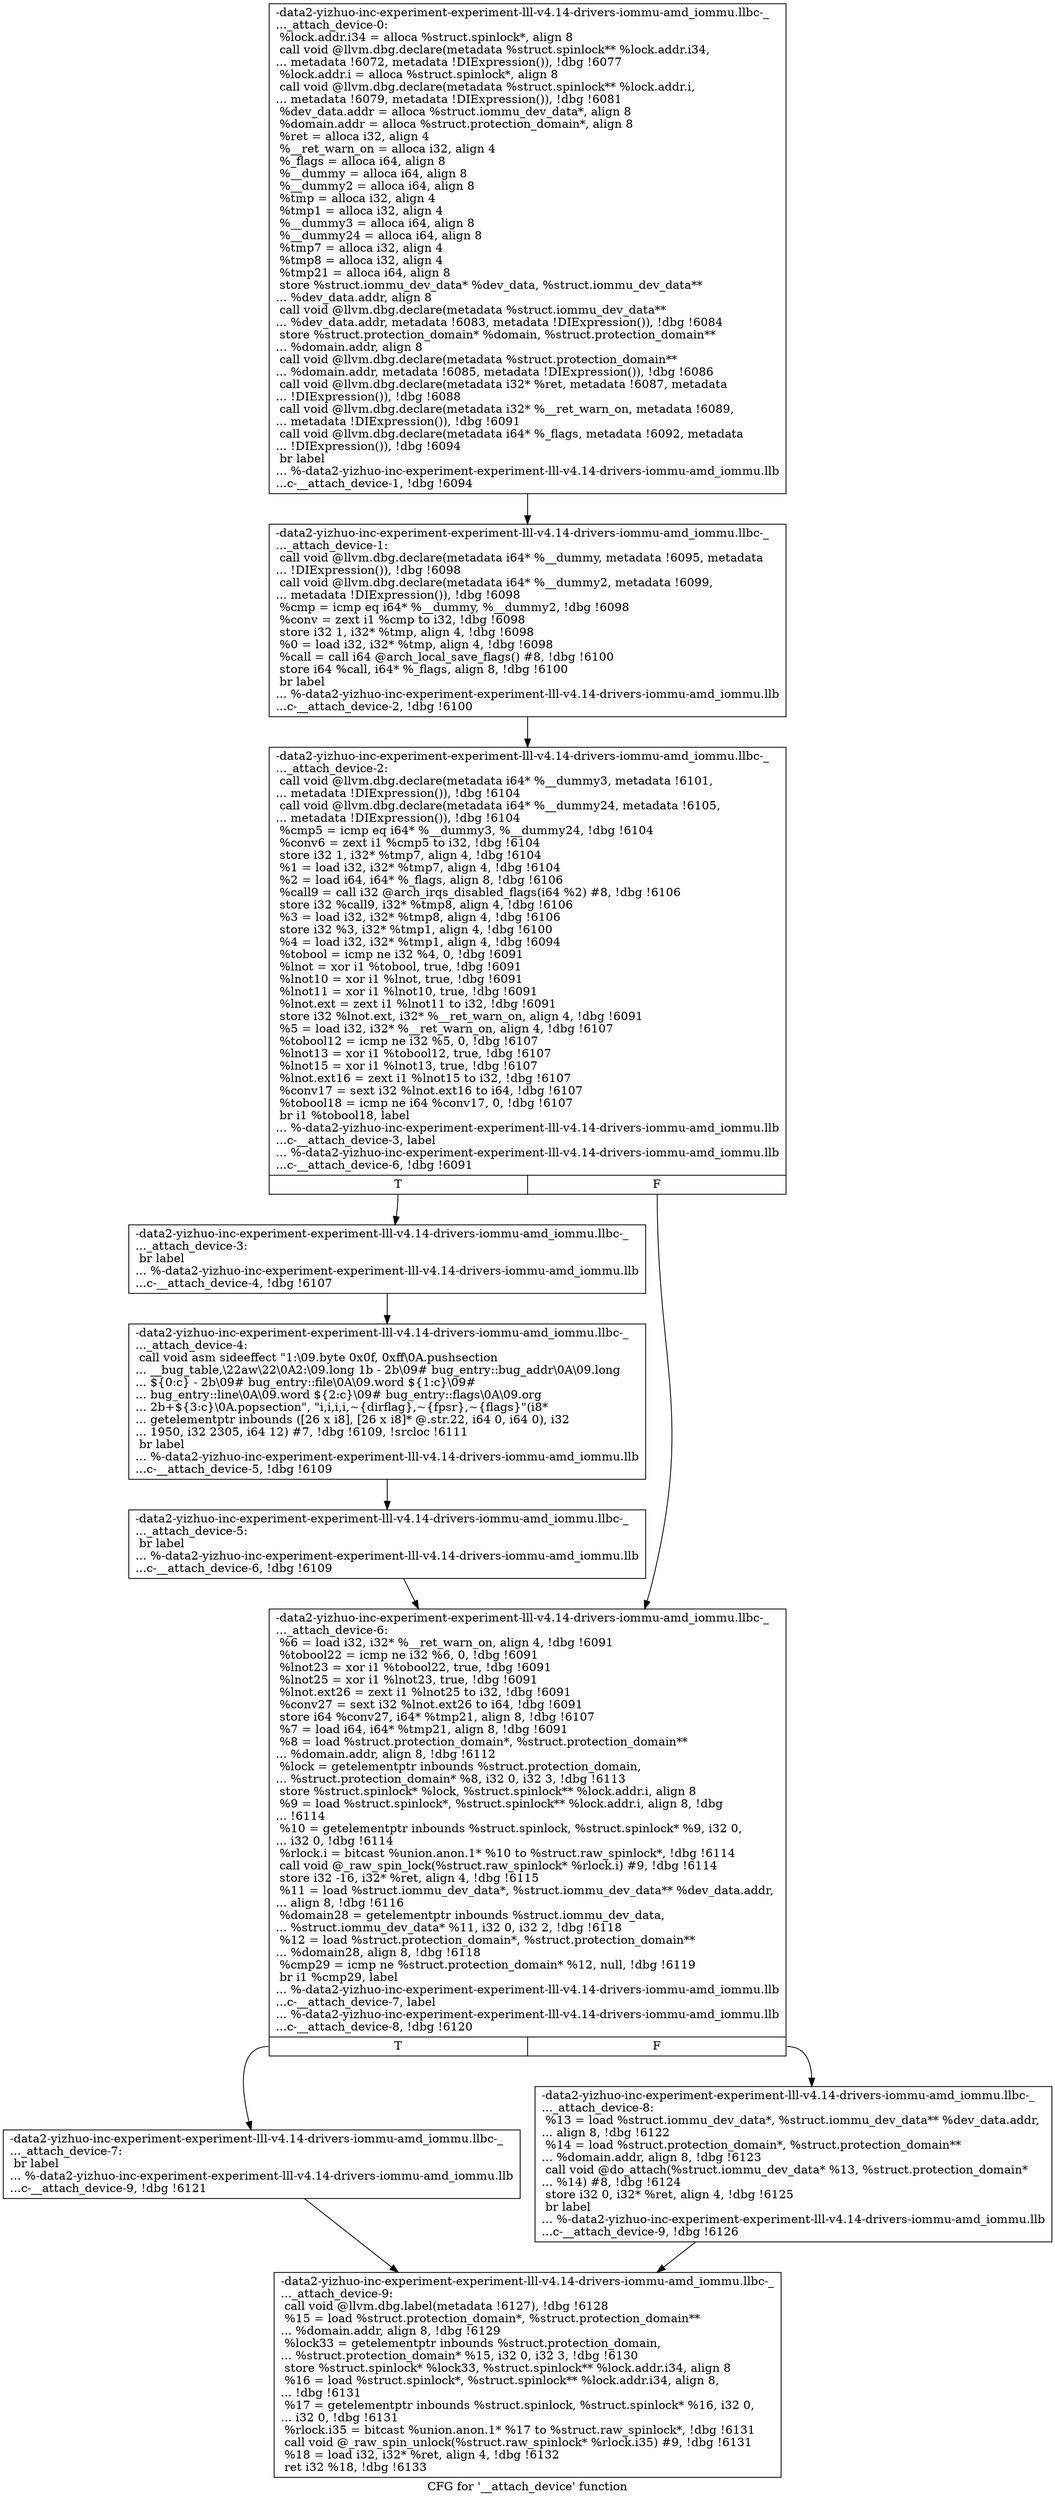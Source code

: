 digraph "CFG for '__attach_device' function" {
	label="CFG for '__attach_device' function";

	Node0x561b947f3770 [shape=record,label="{-data2-yizhuo-inc-experiment-experiment-lll-v4.14-drivers-iommu-amd_iommu.llbc-_\l..._attach_device-0:\l  %lock.addr.i34 = alloca %struct.spinlock*, align 8\l  call void @llvm.dbg.declare(metadata %struct.spinlock** %lock.addr.i34,\l... metadata !6072, metadata !DIExpression()), !dbg !6077\l  %lock.addr.i = alloca %struct.spinlock*, align 8\l  call void @llvm.dbg.declare(metadata %struct.spinlock** %lock.addr.i,\l... metadata !6079, metadata !DIExpression()), !dbg !6081\l  %dev_data.addr = alloca %struct.iommu_dev_data*, align 8\l  %domain.addr = alloca %struct.protection_domain*, align 8\l  %ret = alloca i32, align 4\l  %__ret_warn_on = alloca i32, align 4\l  %_flags = alloca i64, align 8\l  %__dummy = alloca i64, align 8\l  %__dummy2 = alloca i64, align 8\l  %tmp = alloca i32, align 4\l  %tmp1 = alloca i32, align 4\l  %__dummy3 = alloca i64, align 8\l  %__dummy24 = alloca i64, align 8\l  %tmp7 = alloca i32, align 4\l  %tmp8 = alloca i32, align 4\l  %tmp21 = alloca i64, align 8\l  store %struct.iommu_dev_data* %dev_data, %struct.iommu_dev_data**\l... %dev_data.addr, align 8\l  call void @llvm.dbg.declare(metadata %struct.iommu_dev_data**\l... %dev_data.addr, metadata !6083, metadata !DIExpression()), !dbg !6084\l  store %struct.protection_domain* %domain, %struct.protection_domain**\l... %domain.addr, align 8\l  call void @llvm.dbg.declare(metadata %struct.protection_domain**\l... %domain.addr, metadata !6085, metadata !DIExpression()), !dbg !6086\l  call void @llvm.dbg.declare(metadata i32* %ret, metadata !6087, metadata\l... !DIExpression()), !dbg !6088\l  call void @llvm.dbg.declare(metadata i32* %__ret_warn_on, metadata !6089,\l... metadata !DIExpression()), !dbg !6091\l  call void @llvm.dbg.declare(metadata i64* %_flags, metadata !6092, metadata\l... !DIExpression()), !dbg !6094\l  br label\l... %-data2-yizhuo-inc-experiment-experiment-lll-v4.14-drivers-iommu-amd_iommu.llb\l...c-__attach_device-1, !dbg !6094\l}"];
	Node0x561b947f3770 -> Node0x561b947f5400;
	Node0x561b947f5400 [shape=record,label="{-data2-yizhuo-inc-experiment-experiment-lll-v4.14-drivers-iommu-amd_iommu.llbc-_\l..._attach_device-1: \l  call void @llvm.dbg.declare(metadata i64* %__dummy, metadata !6095, metadata\l... !DIExpression()), !dbg !6098\l  call void @llvm.dbg.declare(metadata i64* %__dummy2, metadata !6099,\l... metadata !DIExpression()), !dbg !6098\l  %cmp = icmp eq i64* %__dummy, %__dummy2, !dbg !6098\l  %conv = zext i1 %cmp to i32, !dbg !6098\l  store i32 1, i32* %tmp, align 4, !dbg !6098\l  %0 = load i32, i32* %tmp, align 4, !dbg !6098\l  %call = call i64 @arch_local_save_flags() #8, !dbg !6100\l  store i64 %call, i64* %_flags, align 8, !dbg !6100\l  br label\l... %-data2-yizhuo-inc-experiment-experiment-lll-v4.14-drivers-iommu-amd_iommu.llb\l...c-__attach_device-2, !dbg !6100\l}"];
	Node0x561b947f5400 -> Node0x561b947f5450;
	Node0x561b947f5450 [shape=record,label="{-data2-yizhuo-inc-experiment-experiment-lll-v4.14-drivers-iommu-amd_iommu.llbc-_\l..._attach_device-2: \l  call void @llvm.dbg.declare(metadata i64* %__dummy3, metadata !6101,\l... metadata !DIExpression()), !dbg !6104\l  call void @llvm.dbg.declare(metadata i64* %__dummy24, metadata !6105,\l... metadata !DIExpression()), !dbg !6104\l  %cmp5 = icmp eq i64* %__dummy3, %__dummy24, !dbg !6104\l  %conv6 = zext i1 %cmp5 to i32, !dbg !6104\l  store i32 1, i32* %tmp7, align 4, !dbg !6104\l  %1 = load i32, i32* %tmp7, align 4, !dbg !6104\l  %2 = load i64, i64* %_flags, align 8, !dbg !6106\l  %call9 = call i32 @arch_irqs_disabled_flags(i64 %2) #8, !dbg !6106\l  store i32 %call9, i32* %tmp8, align 4, !dbg !6106\l  %3 = load i32, i32* %tmp8, align 4, !dbg !6106\l  store i32 %3, i32* %tmp1, align 4, !dbg !6100\l  %4 = load i32, i32* %tmp1, align 4, !dbg !6094\l  %tobool = icmp ne i32 %4, 0, !dbg !6091\l  %lnot = xor i1 %tobool, true, !dbg !6091\l  %lnot10 = xor i1 %lnot, true, !dbg !6091\l  %lnot11 = xor i1 %lnot10, true, !dbg !6091\l  %lnot.ext = zext i1 %lnot11 to i32, !dbg !6091\l  store i32 %lnot.ext, i32* %__ret_warn_on, align 4, !dbg !6091\l  %5 = load i32, i32* %__ret_warn_on, align 4, !dbg !6107\l  %tobool12 = icmp ne i32 %5, 0, !dbg !6107\l  %lnot13 = xor i1 %tobool12, true, !dbg !6107\l  %lnot15 = xor i1 %lnot13, true, !dbg !6107\l  %lnot.ext16 = zext i1 %lnot15 to i32, !dbg !6107\l  %conv17 = sext i32 %lnot.ext16 to i64, !dbg !6107\l  %tobool18 = icmp ne i64 %conv17, 0, !dbg !6107\l  br i1 %tobool18, label\l... %-data2-yizhuo-inc-experiment-experiment-lll-v4.14-drivers-iommu-amd_iommu.llb\l...c-__attach_device-3, label\l... %-data2-yizhuo-inc-experiment-experiment-lll-v4.14-drivers-iommu-amd_iommu.llb\l...c-__attach_device-6, !dbg !6091\l|{<s0>T|<s1>F}}"];
	Node0x561b947f5450:s0 -> Node0x561b947f54a0;
	Node0x561b947f5450:s1 -> Node0x561b947f5590;
	Node0x561b947f54a0 [shape=record,label="{-data2-yizhuo-inc-experiment-experiment-lll-v4.14-drivers-iommu-amd_iommu.llbc-_\l..._attach_device-3: \l  br label\l... %-data2-yizhuo-inc-experiment-experiment-lll-v4.14-drivers-iommu-amd_iommu.llb\l...c-__attach_device-4, !dbg !6107\l}"];
	Node0x561b947f54a0 -> Node0x561b947f54f0;
	Node0x561b947f54f0 [shape=record,label="{-data2-yizhuo-inc-experiment-experiment-lll-v4.14-drivers-iommu-amd_iommu.llbc-_\l..._attach_device-4: \l  call void asm sideeffect \"1:\\09.byte 0x0f, 0xff\\0A.pushsection\l... __bug_table,\\22aw\\22\\0A2:\\09.long 1b - 2b\\09# bug_entry::bug_addr\\0A\\09.long\l... $\{0:c\} - 2b\\09# bug_entry::file\\0A\\09.word $\{1:c\}\\09#\l... bug_entry::line\\0A\\09.word $\{2:c\}\\09# bug_entry::flags\\0A\\09.org\l... 2b+$\{3:c\}\\0A.popsection\", \"i,i,i,i,~\{dirflag\},~\{fpsr\},~\{flags\}\"(i8*\l... getelementptr inbounds ([26 x i8], [26 x i8]* @.str.22, i64 0, i64 0), i32\l... 1950, i32 2305, i64 12) #7, !dbg !6109, !srcloc !6111\l  br label\l... %-data2-yizhuo-inc-experiment-experiment-lll-v4.14-drivers-iommu-amd_iommu.llb\l...c-__attach_device-5, !dbg !6109\l}"];
	Node0x561b947f54f0 -> Node0x561b947f5540;
	Node0x561b947f5540 [shape=record,label="{-data2-yizhuo-inc-experiment-experiment-lll-v4.14-drivers-iommu-amd_iommu.llbc-_\l..._attach_device-5: \l  br label\l... %-data2-yizhuo-inc-experiment-experiment-lll-v4.14-drivers-iommu-amd_iommu.llb\l...c-__attach_device-6, !dbg !6109\l}"];
	Node0x561b947f5540 -> Node0x561b947f5590;
	Node0x561b947f5590 [shape=record,label="{-data2-yizhuo-inc-experiment-experiment-lll-v4.14-drivers-iommu-amd_iommu.llbc-_\l..._attach_device-6: \l  %6 = load i32, i32* %__ret_warn_on, align 4, !dbg !6091\l  %tobool22 = icmp ne i32 %6, 0, !dbg !6091\l  %lnot23 = xor i1 %tobool22, true, !dbg !6091\l  %lnot25 = xor i1 %lnot23, true, !dbg !6091\l  %lnot.ext26 = zext i1 %lnot25 to i32, !dbg !6091\l  %conv27 = sext i32 %lnot.ext26 to i64, !dbg !6091\l  store i64 %conv27, i64* %tmp21, align 8, !dbg !6107\l  %7 = load i64, i64* %tmp21, align 8, !dbg !6091\l  %8 = load %struct.protection_domain*, %struct.protection_domain**\l... %domain.addr, align 8, !dbg !6112\l  %lock = getelementptr inbounds %struct.protection_domain,\l... %struct.protection_domain* %8, i32 0, i32 3, !dbg !6113\l  store %struct.spinlock* %lock, %struct.spinlock** %lock.addr.i, align 8\l  %9 = load %struct.spinlock*, %struct.spinlock** %lock.addr.i, align 8, !dbg\l... !6114\l  %10 = getelementptr inbounds %struct.spinlock, %struct.spinlock* %9, i32 0,\l... i32 0, !dbg !6114\l  %rlock.i = bitcast %union.anon.1* %10 to %struct.raw_spinlock*, !dbg !6114\l  call void @_raw_spin_lock(%struct.raw_spinlock* %rlock.i) #9, !dbg !6114\l  store i32 -16, i32* %ret, align 4, !dbg !6115\l  %11 = load %struct.iommu_dev_data*, %struct.iommu_dev_data** %dev_data.addr,\l... align 8, !dbg !6116\l  %domain28 = getelementptr inbounds %struct.iommu_dev_data,\l... %struct.iommu_dev_data* %11, i32 0, i32 2, !dbg !6118\l  %12 = load %struct.protection_domain*, %struct.protection_domain**\l... %domain28, align 8, !dbg !6118\l  %cmp29 = icmp ne %struct.protection_domain* %12, null, !dbg !6119\l  br i1 %cmp29, label\l... %-data2-yizhuo-inc-experiment-experiment-lll-v4.14-drivers-iommu-amd_iommu.llb\l...c-__attach_device-7, label\l... %-data2-yizhuo-inc-experiment-experiment-lll-v4.14-drivers-iommu-amd_iommu.llb\l...c-__attach_device-8, !dbg !6120\l|{<s0>T|<s1>F}}"];
	Node0x561b947f5590:s0 -> Node0x561b947f55e0;
	Node0x561b947f5590:s1 -> Node0x561b947f5630;
	Node0x561b947f55e0 [shape=record,label="{-data2-yizhuo-inc-experiment-experiment-lll-v4.14-drivers-iommu-amd_iommu.llbc-_\l..._attach_device-7: \l  br label\l... %-data2-yizhuo-inc-experiment-experiment-lll-v4.14-drivers-iommu-amd_iommu.llb\l...c-__attach_device-9, !dbg !6121\l}"];
	Node0x561b947f55e0 -> Node0x561b947f5680;
	Node0x561b947f5630 [shape=record,label="{-data2-yizhuo-inc-experiment-experiment-lll-v4.14-drivers-iommu-amd_iommu.llbc-_\l..._attach_device-8: \l  %13 = load %struct.iommu_dev_data*, %struct.iommu_dev_data** %dev_data.addr,\l... align 8, !dbg !6122\l  %14 = load %struct.protection_domain*, %struct.protection_domain**\l... %domain.addr, align 8, !dbg !6123\l  call void @do_attach(%struct.iommu_dev_data* %13, %struct.protection_domain*\l... %14) #8, !dbg !6124\l  store i32 0, i32* %ret, align 4, !dbg !6125\l  br label\l... %-data2-yizhuo-inc-experiment-experiment-lll-v4.14-drivers-iommu-amd_iommu.llb\l...c-__attach_device-9, !dbg !6126\l}"];
	Node0x561b947f5630 -> Node0x561b947f5680;
	Node0x561b947f5680 [shape=record,label="{-data2-yizhuo-inc-experiment-experiment-lll-v4.14-drivers-iommu-amd_iommu.llbc-_\l..._attach_device-9: \l  call void @llvm.dbg.label(metadata !6127), !dbg !6128\l  %15 = load %struct.protection_domain*, %struct.protection_domain**\l... %domain.addr, align 8, !dbg !6129\l  %lock33 = getelementptr inbounds %struct.protection_domain,\l... %struct.protection_domain* %15, i32 0, i32 3, !dbg !6130\l  store %struct.spinlock* %lock33, %struct.spinlock** %lock.addr.i34, align 8\l  %16 = load %struct.spinlock*, %struct.spinlock** %lock.addr.i34, align 8,\l... !dbg !6131\l  %17 = getelementptr inbounds %struct.spinlock, %struct.spinlock* %16, i32 0,\l... i32 0, !dbg !6131\l  %rlock.i35 = bitcast %union.anon.1* %17 to %struct.raw_spinlock*, !dbg !6131\l  call void @_raw_spin_unlock(%struct.raw_spinlock* %rlock.i35) #9, !dbg !6131\l  %18 = load i32, i32* %ret, align 4, !dbg !6132\l  ret i32 %18, !dbg !6133\l}"];
}
